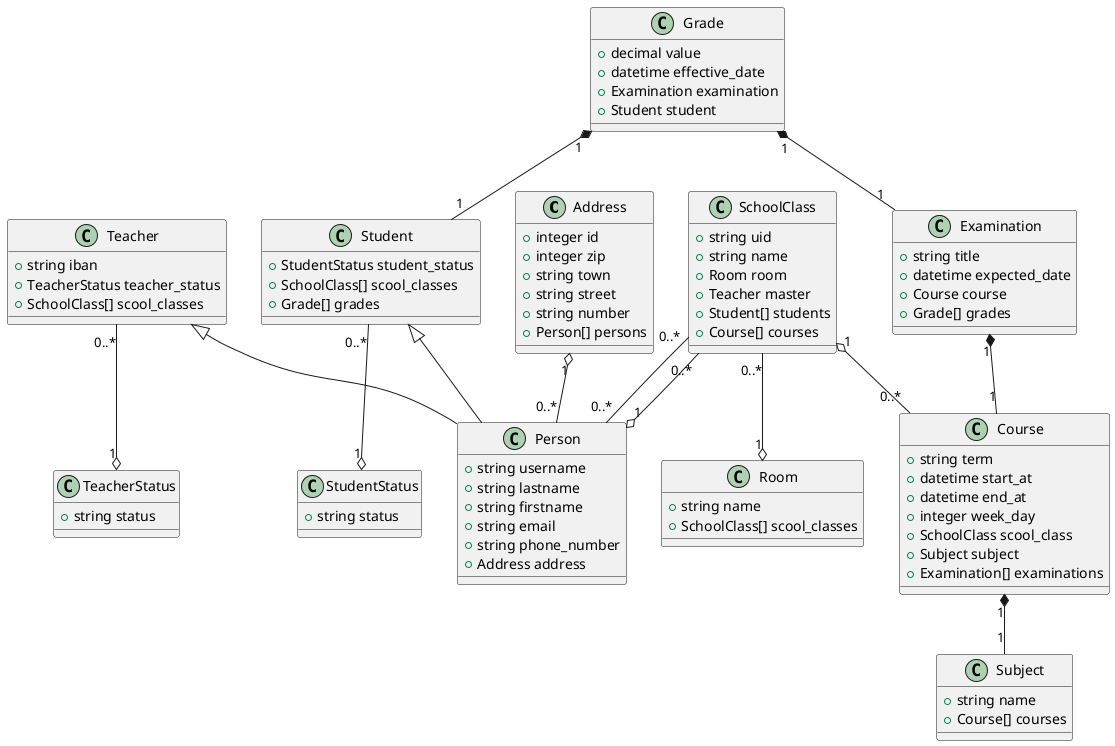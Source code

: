 @startuml

class Address {
  +integer id
  +integer zip
  +string town
  +string street
  +string number
  +Person[] persons
}

class Person {
  +string username
  +string lastname
  +string firstname
  +string email
  +string phone_number
  +Address address
}

class Teacher {
  +string iban
  +TeacherStatus teacher_status
  +SchoolClass[] scool_classes
}

class Student {
  +StudentStatus student_status
  +SchoolClass[] scool_classes
  +Grade[] grades
}

class SchoolClass {
  +string uid
  +string name
  +Room room
  +Teacher master
  +Student[] students
  +Course[] courses
}

class Course {
  +string term
  +datetime start_at
  +datetime end_at
  +integer week_day
  +SchoolClass scool_class
  +Subject subject
  +Examination[] examinations
}

class Subject {
  +string name
  +Course[] courses
}

class Examination {
  +string title
  +datetime expected_date
  +Course course
  +Grade[] grades
}

class Grade {
  +decimal value
  +datetime effective_date
  +Examination examination
  +Student student
}

class Room {
  +string name
  +SchoolClass[] scool_classes
}

class TeacherStatus {
  +string status
}

class StudentStatus {
  +string status
}

Address "1" o-- "0..*" Person
Teacher "0..*" --o "1" TeacherStatus
Student "0..*" --o "1" StudentStatus
SchoolClass "0..*" -- "0..*" Person
SchoolClass "0..*" --o "1" Room
SchoolClass "0..*" --o "1" Person
SchoolClass "1" o-- "0..*" Course
Course "1" *-- "1" Subject
Examination "1" *-- "1" Course
Grade "1" *-- "1" Examination
Grade "1" *-- "1" Student

Teacher <|-- Person
Student <|-- Person

@enduml

